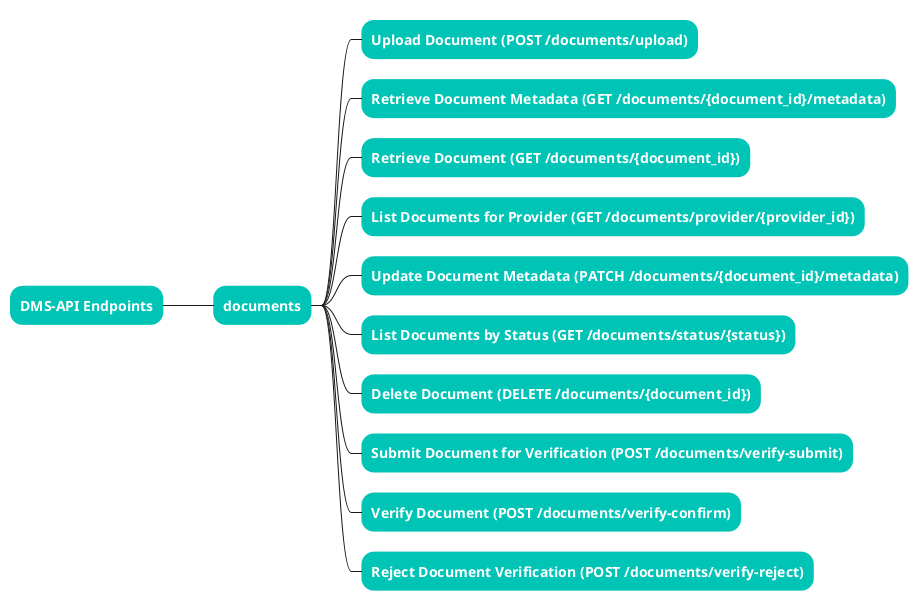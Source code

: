 @startmindmap API Gateway Endpoints
skinparam node {
    BackgroundColor #00C4B5
    FontColor #FFFFFF
    BorderColor #00C4B5
    BorderThickness 1
    FontStyle bold
}
* DMS-API Endpoints
** documents
*** Upload Document (POST /documents/upload)
*** Retrieve Document Metadata (GET /documents/{document_id}/metadata)
*** Retrieve Document (GET /documents/{document_id})
*** List Documents for Provider (GET /documents/provider/{provider_id})
*** Update Document Metadata (PATCH /documents/{document_id}/metadata)
*** List Documents by Status (GET /documents/status/{status})
*** Delete Document (DELETE /documents/{document_id})
*** Submit Document for Verification (POST /documents/verify-submit)
*** Verify Document (POST /documents/verify-confirm)
*** Reject Document Verification (POST /documents/verify-reject)

@endmindmap
